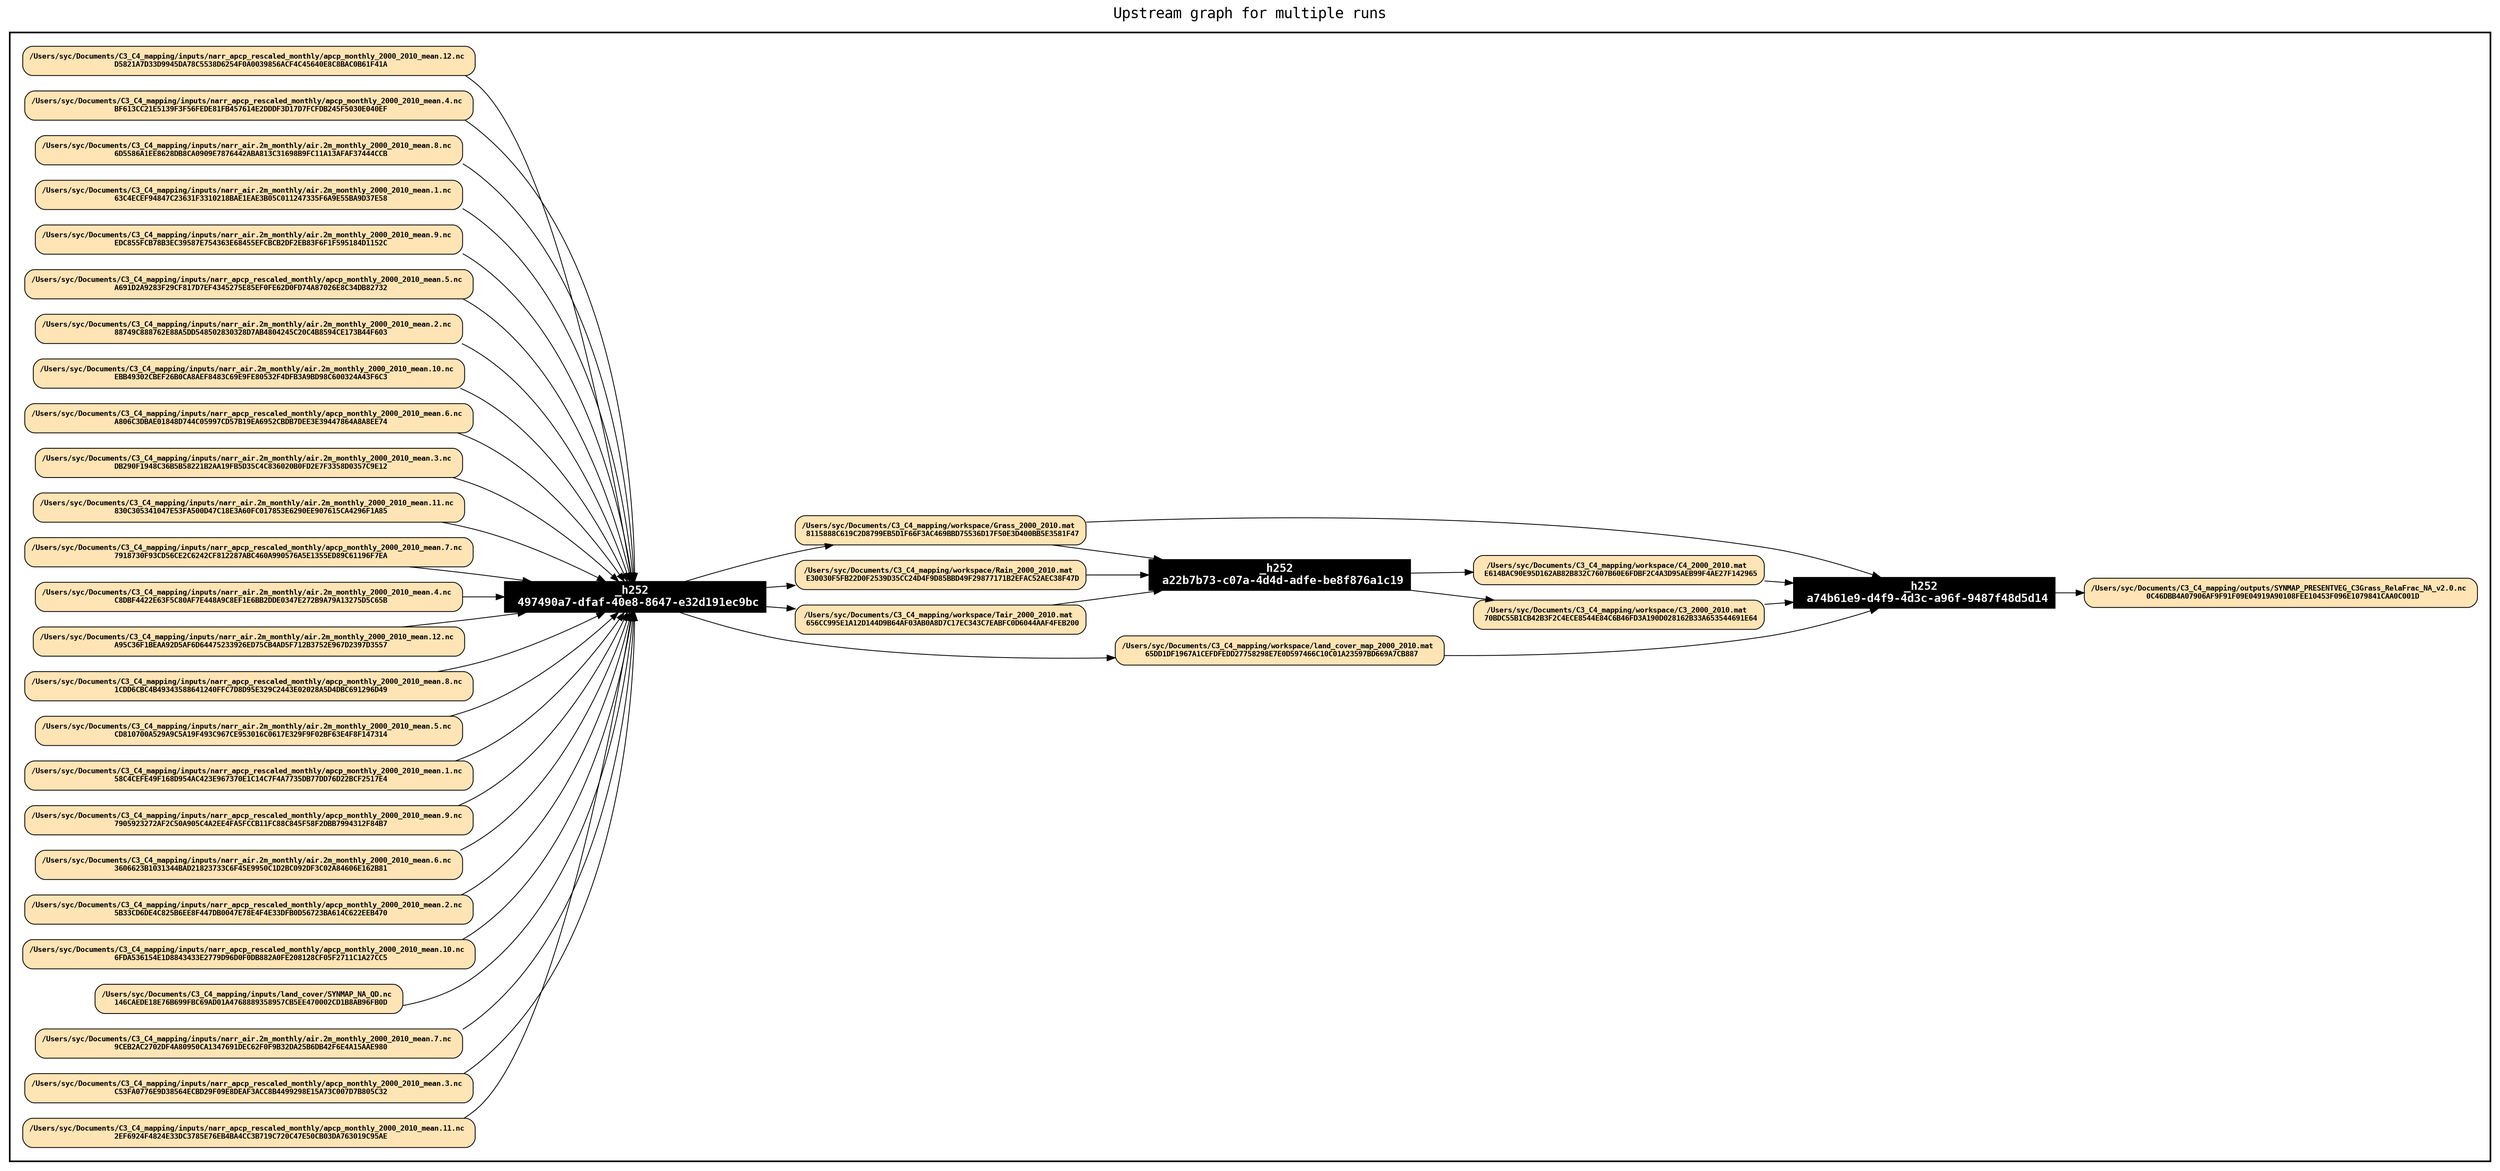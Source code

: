 
digraph yw_data_view {
rankdir=LR
fontname=Courier; fontsize=18; labelloc=t
label="Upstream graph for multiple runs"
subgraph cluster_workflow { label=""; color=black; penwidth=2
subgraph cluster_workflow_inner { label=""; color=white
node[shape=box style=filled fillcolor="black" peripheries=1 fontname="Courier-Bold" fontcolor=white]
"a22b7b73-c07a-4d4d-adfe-be8f876a1c19" [shape=record label="_h252 \n a22b7b73-c07a-4d4d-adfe-be8f876a1c19"]
"497490a7-dfaf-40e8-8647-e32d191ec9bc" [shape=record label="_h252 \n 497490a7-dfaf-40e8-8647-e32d191ec9bc"]
"a74b61e9-d4f9-4d3c-a96f-9487f48d5d14" [shape=record label="_h252 \n a74b61e9-d4f9-4d3c-a96f-9487f48d5d14"]
node[shape=box style="rounded,filled" fillcolor="#FFE4B5" peripheries=1 fontname="Courier-Bold" fontsize=9 fontcolor=black]
"0C46DBB4A07906AF9F91F09E04919A90108FEE10453F096E1079841CAA0C001D" [shape=record label="/Users/syc/Documents/C3_C4_mapping/outputs/SYNMAP_PRESENTVEG_C3Grass_RelaFrac_NA_v2.0.nc \n 0C46DBB4A07906AF9F91F09E04919A90108FEE10453F096E1079841CAA0C001D"]
"D5821A7D33D9945DA78C5538D6254F0A0039856ACF4C45640E8C8BAC0B61F41A" [shape=record label="/Users/syc/Documents/C3_C4_mapping/inputs/narr_apcp_rescaled_monthly/apcp_monthly_2000_2010_mean.12.nc \n D5821A7D33D9945DA78C5538D6254F0A0039856ACF4C45640E8C8BAC0B61F41A"]
"BF613CC21E5139F3F56FEDE81FB457614E2DDDF3D17D7FCFDB245F5030E040EF" [shape=record label="/Users/syc/Documents/C3_C4_mapping/inputs/narr_apcp_rescaled_monthly/apcp_monthly_2000_2010_mean.4.nc \n BF613CC21E5139F3F56FEDE81FB457614E2DDDF3D17D7FCFDB245F5030E040EF"]
"6D5586A1EE8628DB8CA0909E7876442ABA813C31698B9FC11A13AFAF37444CCB" [shape=record label="/Users/syc/Documents/C3_C4_mapping/inputs/narr_air.2m_monthly/air.2m_monthly_2000_2010_mean.8.nc \n 6D5586A1EE8628DB8CA0909E7876442ABA813C31698B9FC11A13AFAF37444CCB"]
"63C4ECEF94847C23631F3310218BAE1EAE3B05C011247335F6A9E55BA9D37E58" [shape=record label="/Users/syc/Documents/C3_C4_mapping/inputs/narr_air.2m_monthly/air.2m_monthly_2000_2010_mean.1.nc \n 63C4ECEF94847C23631F3310218BAE1EAE3B05C011247335F6A9E55BA9D37E58"]
"EDC855FCB78B3EC39587E754363E68455EFCBCB2DF2EB83F6F1F595184D1152C" [shape=record label="/Users/syc/Documents/C3_C4_mapping/inputs/narr_air.2m_monthly/air.2m_monthly_2000_2010_mean.9.nc \n EDC855FCB78B3EC39587E754363E68455EFCBCB2DF2EB83F6F1F595184D1152C"]
"A691D2A9283F29CF817D7EF4345275E85EF0FE62D0FD74A87026E8C34DB82732" [shape=record label="/Users/syc/Documents/C3_C4_mapping/inputs/narr_apcp_rescaled_monthly/apcp_monthly_2000_2010_mean.5.nc \n A691D2A9283F29CF817D7EF4345275E85EF0FE62D0FD74A87026E8C34DB82732"]
"65DD1DF1967A1CEFDFEDD27758298E7E0D597466C10C01A23597BD669A7CB887" [shape=record label="/Users/syc/Documents/C3_C4_mapping/workspace/land_cover_map_2000_2010.mat \n 65DD1DF1967A1CEFDFEDD27758298E7E0D597466C10C01A23597BD669A7CB887"]
"65DD1DF1967A1CEFDFEDD27758298E7E0D597466C10C01A23597BD669A7CB887" [shape=record label="/Users/syc/Documents/C3_C4_mapping/workspace/land_cover_map_2000_2010.mat \n 65DD1DF1967A1CEFDFEDD27758298E7E0D597466C10C01A23597BD669A7CB887"]
"65DD1DF1967A1CEFDFEDD27758298E7E0D597466C10C01A23597BD669A7CB887" [shape=record label="/Users/syc/Documents/C3_C4_mapping/workspace/land_cover_map_2000_2010.mat \n 65DD1DF1967A1CEFDFEDD27758298E7E0D597466C10C01A23597BD669A7CB887"]
"70BDC55B1CB42B3F2C4ECE8544E84C6B46FD3A190D028162B33A653544691E64" [shape=record label="/Users/syc/Documents/C3_C4_mapping/workspace/C3_2000_2010.mat \n 70BDC55B1CB42B3F2C4ECE8544E84C6B46FD3A190D028162B33A653544691E64"]
"70BDC55B1CB42B3F2C4ECE8544E84C6B46FD3A190D028162B33A653544691E64" [shape=record label="/Users/syc/Documents/C3_C4_mapping/workspace/C3_2000_2010.mat \n 70BDC55B1CB42B3F2C4ECE8544E84C6B46FD3A190D028162B33A653544691E64"]
"88749C888762E88A5DD548502830328D7AB4804245C20C4B8594CE173B44F603" [shape=record label="/Users/syc/Documents/C3_C4_mapping/inputs/narr_air.2m_monthly/air.2m_monthly_2000_2010_mean.2.nc \n 88749C888762E88A5DD548502830328D7AB4804245C20C4B8594CE173B44F603"]
"EBB49302CBEF26B0CA8AEF8483C69E9FE80532F4DFB3A9BD98C600324A43F6C3" [shape=record label="/Users/syc/Documents/C3_C4_mapping/inputs/narr_air.2m_monthly/air.2m_monthly_2000_2010_mean.10.nc \n EBB49302CBEF26B0CA8AEF8483C69E9FE80532F4DFB3A9BD98C600324A43F6C3"]
"A806C3DBAE01848D744C05997CD57B19EA6952CBDB7DEE3E39447864A8A8EE74" [shape=record label="/Users/syc/Documents/C3_C4_mapping/inputs/narr_apcp_rescaled_monthly/apcp_monthly_2000_2010_mean.6.nc \n A806C3DBAE01848D744C05997CD57B19EA6952CBDB7DEE3E39447864A8A8EE74"]
"656CC995E1A12D144D9B64AF03AB0A8D7C17EC343C7EABFC0D6044AAF4FEB200" [shape=record label="/Users/syc/Documents/C3_C4_mapping/workspace/Tair_2000_2010.mat \n 656CC995E1A12D144D9B64AF03AB0A8D7C17EC343C7EABFC0D6044AAF4FEB200"]
"656CC995E1A12D144D9B64AF03AB0A8D7C17EC343C7EABFC0D6044AAF4FEB200" [shape=record label="/Users/syc/Documents/C3_C4_mapping/workspace/Tair_2000_2010.mat \n 656CC995E1A12D144D9B64AF03AB0A8D7C17EC343C7EABFC0D6044AAF4FEB200"]
"656CC995E1A12D144D9B64AF03AB0A8D7C17EC343C7EABFC0D6044AAF4FEB200" [shape=record label="/Users/syc/Documents/C3_C4_mapping/workspace/Tair_2000_2010.mat \n 656CC995E1A12D144D9B64AF03AB0A8D7C17EC343C7EABFC0D6044AAF4FEB200"]
"E614BAC90E95D162AB82B832C7607B60E6FDBF2C4A3D95AEB99F4AE27F142965" [shape=record label="/Users/syc/Documents/C3_C4_mapping/workspace/C4_2000_2010.mat \n E614BAC90E95D162AB82B832C7607B60E6FDBF2C4A3D95AEB99F4AE27F142965"]
"E614BAC90E95D162AB82B832C7607B60E6FDBF2C4A3D95AEB99F4AE27F142965" [shape=record label="/Users/syc/Documents/C3_C4_mapping/workspace/C4_2000_2010.mat \n E614BAC90E95D162AB82B832C7607B60E6FDBF2C4A3D95AEB99F4AE27F142965"]
"DB290F1948C36B5B58221B2AA19FB5D35C4C836020B0FD2E7F3358D0357C9E12" [shape=record label="/Users/syc/Documents/C3_C4_mapping/inputs/narr_air.2m_monthly/air.2m_monthly_2000_2010_mean.3.nc \n DB290F1948C36B5B58221B2AA19FB5D35C4C836020B0FD2E7F3358D0357C9E12"]
"830C305341047E53FA500D47C18E3A60FC017853E6290EE907615CA4296F1A85" [shape=record label="/Users/syc/Documents/C3_C4_mapping/inputs/narr_air.2m_monthly/air.2m_monthly_2000_2010_mean.11.nc \n 830C305341047E53FA500D47C18E3A60FC017853E6290EE907615CA4296F1A85"]
"7918730F93CD56CE2C6242CF812287ABC460A990576A5E1355ED89C61196F7EA" [shape=record label="/Users/syc/Documents/C3_C4_mapping/inputs/narr_apcp_rescaled_monthly/apcp_monthly_2000_2010_mean.7.nc \n 7918730F93CD56CE2C6242CF812287ABC460A990576A5E1355ED89C61196F7EA"]
"C8DBF4422E63F5C80AF7E448A9C8EF1E6BB2DDE0347E272B9A79A13275D5C65B" [shape=record label="/Users/syc/Documents/C3_C4_mapping/inputs/narr_air.2m_monthly/air.2m_monthly_2000_2010_mean.4.nc \n C8DBF4422E63F5C80AF7E448A9C8EF1E6BB2DDE0347E272B9A79A13275D5C65B"]
"A95C36F1BEAA92D5AF6D64475233926ED75CB4AD5F712B3752E967D2397D3557" [shape=record label="/Users/syc/Documents/C3_C4_mapping/inputs/narr_air.2m_monthly/air.2m_monthly_2000_2010_mean.12.nc \n A95C36F1BEAA92D5AF6D64475233926ED75CB4AD5F712B3752E967D2397D3557"]
"1CDD6CBC4B49343588641240FFC7D8D95E329C2443E02028A5D4DBC691296D49" [shape=record label="/Users/syc/Documents/C3_C4_mapping/inputs/narr_apcp_rescaled_monthly/apcp_monthly_2000_2010_mean.8.nc \n 1CDD6CBC4B49343588641240FFC7D8D95E329C2443E02028A5D4DBC691296D49"]
"E30030F5FB22D0F2539D35CC24D4F9D85BBD49F29877171B2EFAC52AEC38F47D" [shape=record label="/Users/syc/Documents/C3_C4_mapping/workspace/Rain_2000_2010.mat \n E30030F5FB22D0F2539D35CC24D4F9D85BBD49F29877171B2EFAC52AEC38F47D"]
"E30030F5FB22D0F2539D35CC24D4F9D85BBD49F29877171B2EFAC52AEC38F47D" [shape=record label="/Users/syc/Documents/C3_C4_mapping/workspace/Rain_2000_2010.mat \n E30030F5FB22D0F2539D35CC24D4F9D85BBD49F29877171B2EFAC52AEC38F47D"]
"E30030F5FB22D0F2539D35CC24D4F9D85BBD49F29877171B2EFAC52AEC38F47D" [shape=record label="/Users/syc/Documents/C3_C4_mapping/workspace/Rain_2000_2010.mat \n E30030F5FB22D0F2539D35CC24D4F9D85BBD49F29877171B2EFAC52AEC38F47D"]
"CD810700A529A9C5A19F493C967CE953016C0617E329F9F02BF63E4F8F147314" [shape=record label="/Users/syc/Documents/C3_C4_mapping/inputs/narr_air.2m_monthly/air.2m_monthly_2000_2010_mean.5.nc \n CD810700A529A9C5A19F493C967CE953016C0617E329F9F02BF63E4F8F147314"]
"58C4CEFE49F168D954AC423E967370E1C14C7F4A7735DB77DD76D22BCF2517E4" [shape=record label="/Users/syc/Documents/C3_C4_mapping/inputs/narr_apcp_rescaled_monthly/apcp_monthly_2000_2010_mean.1.nc \n 58C4CEFE49F168D954AC423E967370E1C14C7F4A7735DB77DD76D22BCF2517E4"]
"7905923272AF2C50A905C4A2EE4FA5FCCB11FC88C845F58F2DBB7994312F84B7" [shape=record label="/Users/syc/Documents/C3_C4_mapping/inputs/narr_apcp_rescaled_monthly/apcp_monthly_2000_2010_mean.9.nc \n 7905923272AF2C50A905C4A2EE4FA5FCCB11FC88C845F58F2DBB7994312F84B7"]
"8115888C619C2D8799EB5D1F66F3AC469BBD75536D17F50E3D400BB5E3581F47" [shape=record label="/Users/syc/Documents/C3_C4_mapping/workspace/Grass_2000_2010.mat \n 8115888C619C2D8799EB5D1F66F3AC469BBD75536D17F50E3D400BB5E3581F47"]
"8115888C619C2D8799EB5D1F66F3AC469BBD75536D17F50E3D400BB5E3581F47" [shape=record label="/Users/syc/Documents/C3_C4_mapping/workspace/Grass_2000_2010.mat \n 8115888C619C2D8799EB5D1F66F3AC469BBD75536D17F50E3D400BB5E3581F47"]
"8115888C619C2D8799EB5D1F66F3AC469BBD75536D17F50E3D400BB5E3581F47" [shape=record label="/Users/syc/Documents/C3_C4_mapping/workspace/Grass_2000_2010.mat \n 8115888C619C2D8799EB5D1F66F3AC469BBD75536D17F50E3D400BB5E3581F47"]
"8115888C619C2D8799EB5D1F66F3AC469BBD75536D17F50E3D400BB5E3581F47" [shape=record label="/Users/syc/Documents/C3_C4_mapping/workspace/Grass_2000_2010.mat \n 8115888C619C2D8799EB5D1F66F3AC469BBD75536D17F50E3D400BB5E3581F47"]
"8115888C619C2D8799EB5D1F66F3AC469BBD75536D17F50E3D400BB5E3581F47" [shape=record label="/Users/syc/Documents/C3_C4_mapping/workspace/Grass_2000_2010.mat \n 8115888C619C2D8799EB5D1F66F3AC469BBD75536D17F50E3D400BB5E3581F47"]
"3606623B1031344BAD21823733C6F45E9950C1D2BC092DF3C02A84606E162B81" [shape=record label="/Users/syc/Documents/C3_C4_mapping/inputs/narr_air.2m_monthly/air.2m_monthly_2000_2010_mean.6.nc \n 3606623B1031344BAD21823733C6F45E9950C1D2BC092DF3C02A84606E162B81"]
"5B33CD6DE4C825B6EE8F447DB0047E78E4F4E33DFB0D56723BA614C622EEB470" [shape=record label="/Users/syc/Documents/C3_C4_mapping/inputs/narr_apcp_rescaled_monthly/apcp_monthly_2000_2010_mean.2.nc \n 5B33CD6DE4C825B6EE8F447DB0047E78E4F4E33DFB0D56723BA614C622EEB470"]
"6FDA536154E1D8843433E2779D96D0F0DB882A0FE208128CF05F2711C1A27CC5" [shape=record label="/Users/syc/Documents/C3_C4_mapping/inputs/narr_apcp_rescaled_monthly/apcp_monthly_2000_2010_mean.10.nc \n 6FDA536154E1D8843433E2779D96D0F0DB882A0FE208128CF05F2711C1A27CC5"]
"146CAEDE18E76B699FBC69AD01A4768889358957CB5EE470002CD1B8AB96FB0D" [shape=record label="/Users/syc/Documents/C3_C4_mapping/inputs/land_cover/SYNMAP_NA_QD.nc \n 146CAEDE18E76B699FBC69AD01A4768889358957CB5EE470002CD1B8AB96FB0D"]
"9CEB2AC2702DF4A80950CA1347691DEC62F0F9B32DA25B6DB42F6E4A15AAE980" [shape=record label="/Users/syc/Documents/C3_C4_mapping/inputs/narr_air.2m_monthly/air.2m_monthly_2000_2010_mean.7.nc \n 9CEB2AC2702DF4A80950CA1347691DEC62F0F9B32DA25B6DB42F6E4A15AAE980"]
"C53FA0776E9D38564ECBD29F09E8DEAF3ACC8B4499298E15A73C007D7B805C32" [shape=record label="/Users/syc/Documents/C3_C4_mapping/inputs/narr_apcp_rescaled_monthly/apcp_monthly_2000_2010_mean.3.nc \n C53FA0776E9D38564ECBD29F09E8DEAF3ACC8B4499298E15A73C007D7B805C32"]
"2EF6924F4824E33DC3785E76EB4BA4CC3B719C720C47E50CB03DA763019C95AE" [shape=record label="/Users/syc/Documents/C3_C4_mapping/inputs/narr_apcp_rescaled_monthly/apcp_monthly_2000_2010_mean.11.nc \n 2EF6924F4824E33DC3785E76EB4BA4CC3B719C720C47E50CB03DA763019C95AE"]
}}
"70BDC55B1CB42B3F2C4ECE8544E84C6B46FD3A190D028162B33A653544691E64" -> "a74b61e9-d4f9-4d3c-a96f-9487f48d5d14"
"E614BAC90E95D162AB82B832C7607B60E6FDBF2C4A3D95AEB99F4AE27F142965" -> "a74b61e9-d4f9-4d3c-a96f-9487f48d5d14"
"656CC995E1A12D144D9B64AF03AB0A8D7C17EC343C7EABFC0D6044AAF4FEB200" -> "a22b7b73-c07a-4d4d-adfe-be8f876a1c19"
"7918730F93CD56CE2C6242CF812287ABC460A990576A5E1355ED89C61196F7EA" -> "497490a7-dfaf-40e8-8647-e32d191ec9bc"
"830C305341047E53FA500D47C18E3A60FC017853E6290EE907615CA4296F1A85" -> "497490a7-dfaf-40e8-8647-e32d191ec9bc"
"DB290F1948C36B5B58221B2AA19FB5D35C4C836020B0FD2E7F3358D0357C9E12" -> "497490a7-dfaf-40e8-8647-e32d191ec9bc"
"1CDD6CBC4B49343588641240FFC7D8D95E329C2443E02028A5D4DBC691296D49" -> "497490a7-dfaf-40e8-8647-e32d191ec9bc"
"A95C36F1BEAA92D5AF6D64475233926ED75CB4AD5F712B3752E967D2397D3557" -> "497490a7-dfaf-40e8-8647-e32d191ec9bc"
"C8DBF4422E63F5C80AF7E448A9C8EF1E6BB2DDE0347E272B9A79A13275D5C65B" -> "497490a7-dfaf-40e8-8647-e32d191ec9bc"
"7905923272AF2C50A905C4A2EE4FA5FCCB11FC88C845F58F2DBB7994312F84B7" -> "497490a7-dfaf-40e8-8647-e32d191ec9bc"
"58C4CEFE49F168D954AC423E967370E1C14C7F4A7735DB77DD76D22BCF2517E4" -> "497490a7-dfaf-40e8-8647-e32d191ec9bc"
"E30030F5FB22D0F2539D35CC24D4F9D85BBD49F29877171B2EFAC52AEC38F47D" -> "a22b7b73-c07a-4d4d-adfe-be8f876a1c19"
"CD810700A529A9C5A19F493C967CE953016C0617E329F9F02BF63E4F8F147314" -> "497490a7-dfaf-40e8-8647-e32d191ec9bc"
"8115888C619C2D8799EB5D1F66F3AC469BBD75536D17F50E3D400BB5E3581F47" -> "a74b61e9-d4f9-4d3c-a96f-9487f48d5d14"
"8115888C619C2D8799EB5D1F66F3AC469BBD75536D17F50E3D400BB5E3581F47" -> "a22b7b73-c07a-4d4d-adfe-be8f876a1c19"
"6FDA536154E1D8843433E2779D96D0F0DB882A0FE208128CF05F2711C1A27CC5" -> "497490a7-dfaf-40e8-8647-e32d191ec9bc"
"5B33CD6DE4C825B6EE8F447DB0047E78E4F4E33DFB0D56723BA614C622EEB470" -> "497490a7-dfaf-40e8-8647-e32d191ec9bc"
"3606623B1031344BAD21823733C6F45E9950C1D2BC092DF3C02A84606E162B81" -> "497490a7-dfaf-40e8-8647-e32d191ec9bc"
"2EF6924F4824E33DC3785E76EB4BA4CC3B719C720C47E50CB03DA763019C95AE" -> "497490a7-dfaf-40e8-8647-e32d191ec9bc"
"C53FA0776E9D38564ECBD29F09E8DEAF3ACC8B4499298E15A73C007D7B805C32" -> "497490a7-dfaf-40e8-8647-e32d191ec9bc"
"9CEB2AC2702DF4A80950CA1347691DEC62F0F9B32DA25B6DB42F6E4A15AAE980" -> "497490a7-dfaf-40e8-8647-e32d191ec9bc"
"146CAEDE18E76B699FBC69AD01A4768889358957CB5EE470002CD1B8AB96FB0D" -> "497490a7-dfaf-40e8-8647-e32d191ec9bc"
"D5821A7D33D9945DA78C5538D6254F0A0039856ACF4C45640E8C8BAC0B61F41A" -> "497490a7-dfaf-40e8-8647-e32d191ec9bc"
"BF613CC21E5139F3F56FEDE81FB457614E2DDDF3D17D7FCFDB245F5030E040EF" -> "497490a7-dfaf-40e8-8647-e32d191ec9bc"
"6D5586A1EE8628DB8CA0909E7876442ABA813C31698B9FC11A13AFAF37444CCB" -> "497490a7-dfaf-40e8-8647-e32d191ec9bc"
"A691D2A9283F29CF817D7EF4345275E85EF0FE62D0FD74A87026E8C34DB82732" -> "497490a7-dfaf-40e8-8647-e32d191ec9bc"
"EDC855FCB78B3EC39587E754363E68455EFCBCB2DF2EB83F6F1F595184D1152C" -> "497490a7-dfaf-40e8-8647-e32d191ec9bc"
"63C4ECEF94847C23631F3310218BAE1EAE3B05C011247335F6A9E55BA9D37E58" -> "497490a7-dfaf-40e8-8647-e32d191ec9bc"
"65DD1DF1967A1CEFDFEDD27758298E7E0D597466C10C01A23597BD669A7CB887" -> "a74b61e9-d4f9-4d3c-a96f-9487f48d5d14"
"A806C3DBAE01848D744C05997CD57B19EA6952CBDB7DEE3E39447864A8A8EE74" -> "497490a7-dfaf-40e8-8647-e32d191ec9bc"
"EBB49302CBEF26B0CA8AEF8483C69E9FE80532F4DFB3A9BD98C600324A43F6C3" -> "497490a7-dfaf-40e8-8647-e32d191ec9bc"
"88749C888762E88A5DD548502830328D7AB4804245C20C4B8594CE173B44F603" -> "497490a7-dfaf-40e8-8647-e32d191ec9bc"
"a74b61e9-d4f9-4d3c-a96f-9487f48d5d14" -> "0C46DBB4A07906AF9F91F09E04919A90108FEE10453F096E1079841CAA0C001D"
"497490a7-dfaf-40e8-8647-e32d191ec9bc" -> "65DD1DF1967A1CEFDFEDD27758298E7E0D597466C10C01A23597BD669A7CB887"
"a22b7b73-c07a-4d4d-adfe-be8f876a1c19" -> "70BDC55B1CB42B3F2C4ECE8544E84C6B46FD3A190D028162B33A653544691E64"
"497490a7-dfaf-40e8-8647-e32d191ec9bc" -> "656CC995E1A12D144D9B64AF03AB0A8D7C17EC343C7EABFC0D6044AAF4FEB200"
"a22b7b73-c07a-4d4d-adfe-be8f876a1c19" -> "E614BAC90E95D162AB82B832C7607B60E6FDBF2C4A3D95AEB99F4AE27F142965"
"497490a7-dfaf-40e8-8647-e32d191ec9bc" -> "E30030F5FB22D0F2539D35CC24D4F9D85BBD49F29877171B2EFAC52AEC38F47D"
"497490a7-dfaf-40e8-8647-e32d191ec9bc" -> "8115888C619C2D8799EB5D1F66F3AC469BBD75536D17F50E3D400BB5E3581F47"
}

